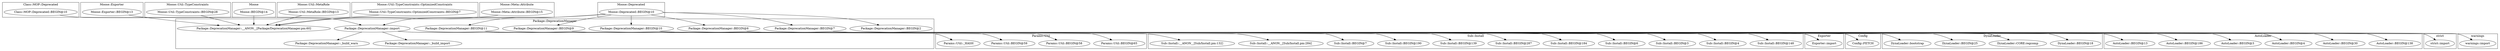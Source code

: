 digraph {
graph [overlap=false]
subgraph cluster_Config {
	label="Config";
	"Config::FETCH";
}
subgraph cluster_DynaLoader {
	label="DynaLoader";
	"DynaLoader::BEGIN@18";
	"DynaLoader::CORE:regcomp";
	"DynaLoader::BEGIN@25";
	"DynaLoader::bootstrap";
}
subgraph cluster_Class_MOP_Deprecated {
	label="Class::MOP::Deprecated";
	"Class::MOP::Deprecated::BEGIN@10";
}
subgraph cluster_warnings {
	label="warnings";
	"warnings::import";
}
subgraph cluster_Moose_Exporter {
	label="Moose::Exporter";
	"Moose::Exporter::BEGIN@13";
}
subgraph cluster_strict {
	label="strict";
	"strict::import";
}
subgraph cluster_Moose_Util_TypeConstraints {
	label="Moose::Util::TypeConstraints";
	"Moose::Util::TypeConstraints::BEGIN@28";
}
subgraph cluster_Params_Util {
	label="Params::Util";
	"Params::Util::_HASH";
	"Params::Util::BEGIN@65";
	"Params::Util::BEGIN@58";
	"Params::Util::BEGIN@59";
}
subgraph cluster_Moose {
	label="Moose";
	"Moose::BEGIN@14";
}
subgraph cluster_Exporter {
	label="Exporter";
	"Exporter::import";
}
subgraph cluster_Sub_Install {
	label="Sub::Install";
	"Sub::Install::__ANON__[Sub/Install.pm:132]";
	"Sub::Install::BEGIN@148";
	"Sub::Install::BEGIN@4";
	"Sub::Install::BEGIN@3";
	"Sub::Install::BEGIN@6";
	"Sub::Install::BEGIN@184";
	"Sub::Install::BEGIN@287";
	"Sub::Install::BEGIN@139";
	"Sub::Install::BEGIN@190";
	"Sub::Install::BEGIN@7";
	"Sub::Install::__ANON__[Sub/Install.pm:284]";
}
subgraph cluster_Moose_Util_MetaRole {
	label="Moose::Util::MetaRole";
	"Moose::Util::MetaRole::BEGIN@13";
}
subgraph cluster_AutoLoader {
	label="AutoLoader";
	"AutoLoader::BEGIN@138";
	"AutoLoader::BEGIN@30";
	"AutoLoader::BEGIN@4";
	"AutoLoader::BEGIN@3";
	"AutoLoader::BEGIN@186";
	"AutoLoader::BEGIN@13";
}
subgraph cluster_Package_DeprecationManager {
	label="Package::DeprecationManager";
	"Package::DeprecationManager::BEGIN@2";
	"Package::DeprecationManager::__ANON__[Package/DeprecationManager.pm:60]";
	"Package::DeprecationManager::_build_warn";
	"Package::DeprecationManager::import";
	"Package::DeprecationManager::BEGIN@9";
	"Package::DeprecationManager::BEGIN@11";
	"Package::DeprecationManager::_build_import";
	"Package::DeprecationManager::BEGIN@10";
	"Package::DeprecationManager::BEGIN@6";
	"Package::DeprecationManager::BEGIN@7";
}
subgraph cluster_Moose_Util_TypeConstraints_OptimizedConstraints {
	label="Moose::Util::TypeConstraints::OptimizedConstraints";
	"Moose::Util::TypeConstraints::OptimizedConstraints::BEGIN@7";
}
subgraph cluster_Moose_Meta_Attribute {
	label="Moose::Meta::Attribute";
	"Moose::Meta::Attribute::BEGIN@15";
}
subgraph cluster_Moose_Deprecated {
	label="Moose::Deprecated";
	"Moose::Deprecated::BEGIN@10";
}
"Package::DeprecationManager::BEGIN@10" -> "AutoLoader::BEGIN@138";
"Package::DeprecationManager::BEGIN@10" -> "Exporter::import";
"Package::DeprecationManager::BEGIN@9" -> "Exporter::import";
"Moose::Deprecated::BEGIN@10" -> "Package::DeprecationManager::BEGIN@9";
"Moose::Util::TypeConstraints::BEGIN@28" -> "Package::DeprecationManager::__ANON__[Package/DeprecationManager.pm:60]";
"Moose::Util::TypeConstraints::OptimizedConstraints::BEGIN@7" -> "Package::DeprecationManager::__ANON__[Package/DeprecationManager.pm:60]";
"Moose::BEGIN@14" -> "Package::DeprecationManager::__ANON__[Package/DeprecationManager.pm:60]";
"Moose::Meta::Attribute::BEGIN@15" -> "Package::DeprecationManager::__ANON__[Package/DeprecationManager.pm:60]";
"Moose::Util::MetaRole::BEGIN@13" -> "Package::DeprecationManager::__ANON__[Package/DeprecationManager.pm:60]";
"Moose::Exporter::BEGIN@13" -> "Package::DeprecationManager::__ANON__[Package/DeprecationManager.pm:60]";
"Package::DeprecationManager::BEGIN@11" -> "Sub::Install::BEGIN@190";
"Moose::Deprecated::BEGIN@10" -> "Package::DeprecationManager::BEGIN@6";
"Package::DeprecationManager::import" -> "Params::Util::_HASH";
"Moose::Deprecated::BEGIN@10" -> "Package::DeprecationManager::BEGIN@7";
"Package::DeprecationManager::BEGIN@10" -> "Params::Util::BEGIN@65";
"Package::DeprecationManager::BEGIN@10" -> "Params::Util::BEGIN@58";
"Package::DeprecationManager::BEGIN@7" -> "warnings::import";
"Package::DeprecationManager::BEGIN@11" -> "Sub::Install::BEGIN@7";
"Package::DeprecationManager::BEGIN@10" -> "AutoLoader::BEGIN@186";
"Package::DeprecationManager::BEGIN@11" -> "Sub::Install::BEGIN@184";
"Package::DeprecationManager::BEGIN@10" -> "Config::FETCH";
"Package::DeprecationManager::import" -> "Package::DeprecationManager::_build_import";
"Package::DeprecationManager::BEGIN@6" -> "strict::import";
"Package::DeprecationManager::BEGIN@11" -> "Sub::Install::__ANON__[Sub/Install.pm:284]";
"Package::DeprecationManager::BEGIN@10" -> "AutoLoader::BEGIN@3";
"Moose::Deprecated::BEGIN@10" -> "Package::DeprecationManager::BEGIN@11";
"Package::DeprecationManager::BEGIN@10" -> "DynaLoader::bootstrap";
"Moose::Deprecated::BEGIN@10" -> "Package::DeprecationManager::import";
"Class::MOP::Deprecated::BEGIN@10" -> "Package::DeprecationManager::import";
"Package::DeprecationManager::BEGIN@10" -> "Params::Util::BEGIN@59";
"Moose::Deprecated::BEGIN@10" -> "Package::DeprecationManager::BEGIN@2";
"Package::DeprecationManager::import" -> "Package::DeprecationManager::_build_warn";
"Package::DeprecationManager::BEGIN@11" -> "Sub::Install::BEGIN@4";
"Package::DeprecationManager::BEGIN@10" -> "DynaLoader::BEGIN@25";
"Package::DeprecationManager::BEGIN@11" -> "Sub::Install::BEGIN@148";
"Package::DeprecationManager::BEGIN@10" -> "AutoLoader::BEGIN@13";
"Package::DeprecationManager::import" -> "Sub::Install::__ANON__[Sub/Install.pm:132]";
"Package::DeprecationManager::BEGIN@11" -> "Sub::Install::BEGIN@287";
"Moose::Deprecated::BEGIN@10" -> "Package::DeprecationManager::BEGIN@10";
"Package::DeprecationManager::BEGIN@10" -> "AutoLoader::BEGIN@4";
"Package::DeprecationManager::BEGIN@11" -> "Sub::Install::BEGIN@3";
"Package::DeprecationManager::BEGIN@11" -> "Sub::Install::BEGIN@6";
"Package::DeprecationManager::BEGIN@11" -> "Sub::Install::BEGIN@139";
"Package::DeprecationManager::BEGIN@10" -> "DynaLoader::CORE:regcomp";
"Package::DeprecationManager::BEGIN@10" -> "DynaLoader::BEGIN@18";
"Package::DeprecationManager::BEGIN@10" -> "AutoLoader::BEGIN@30";
}
